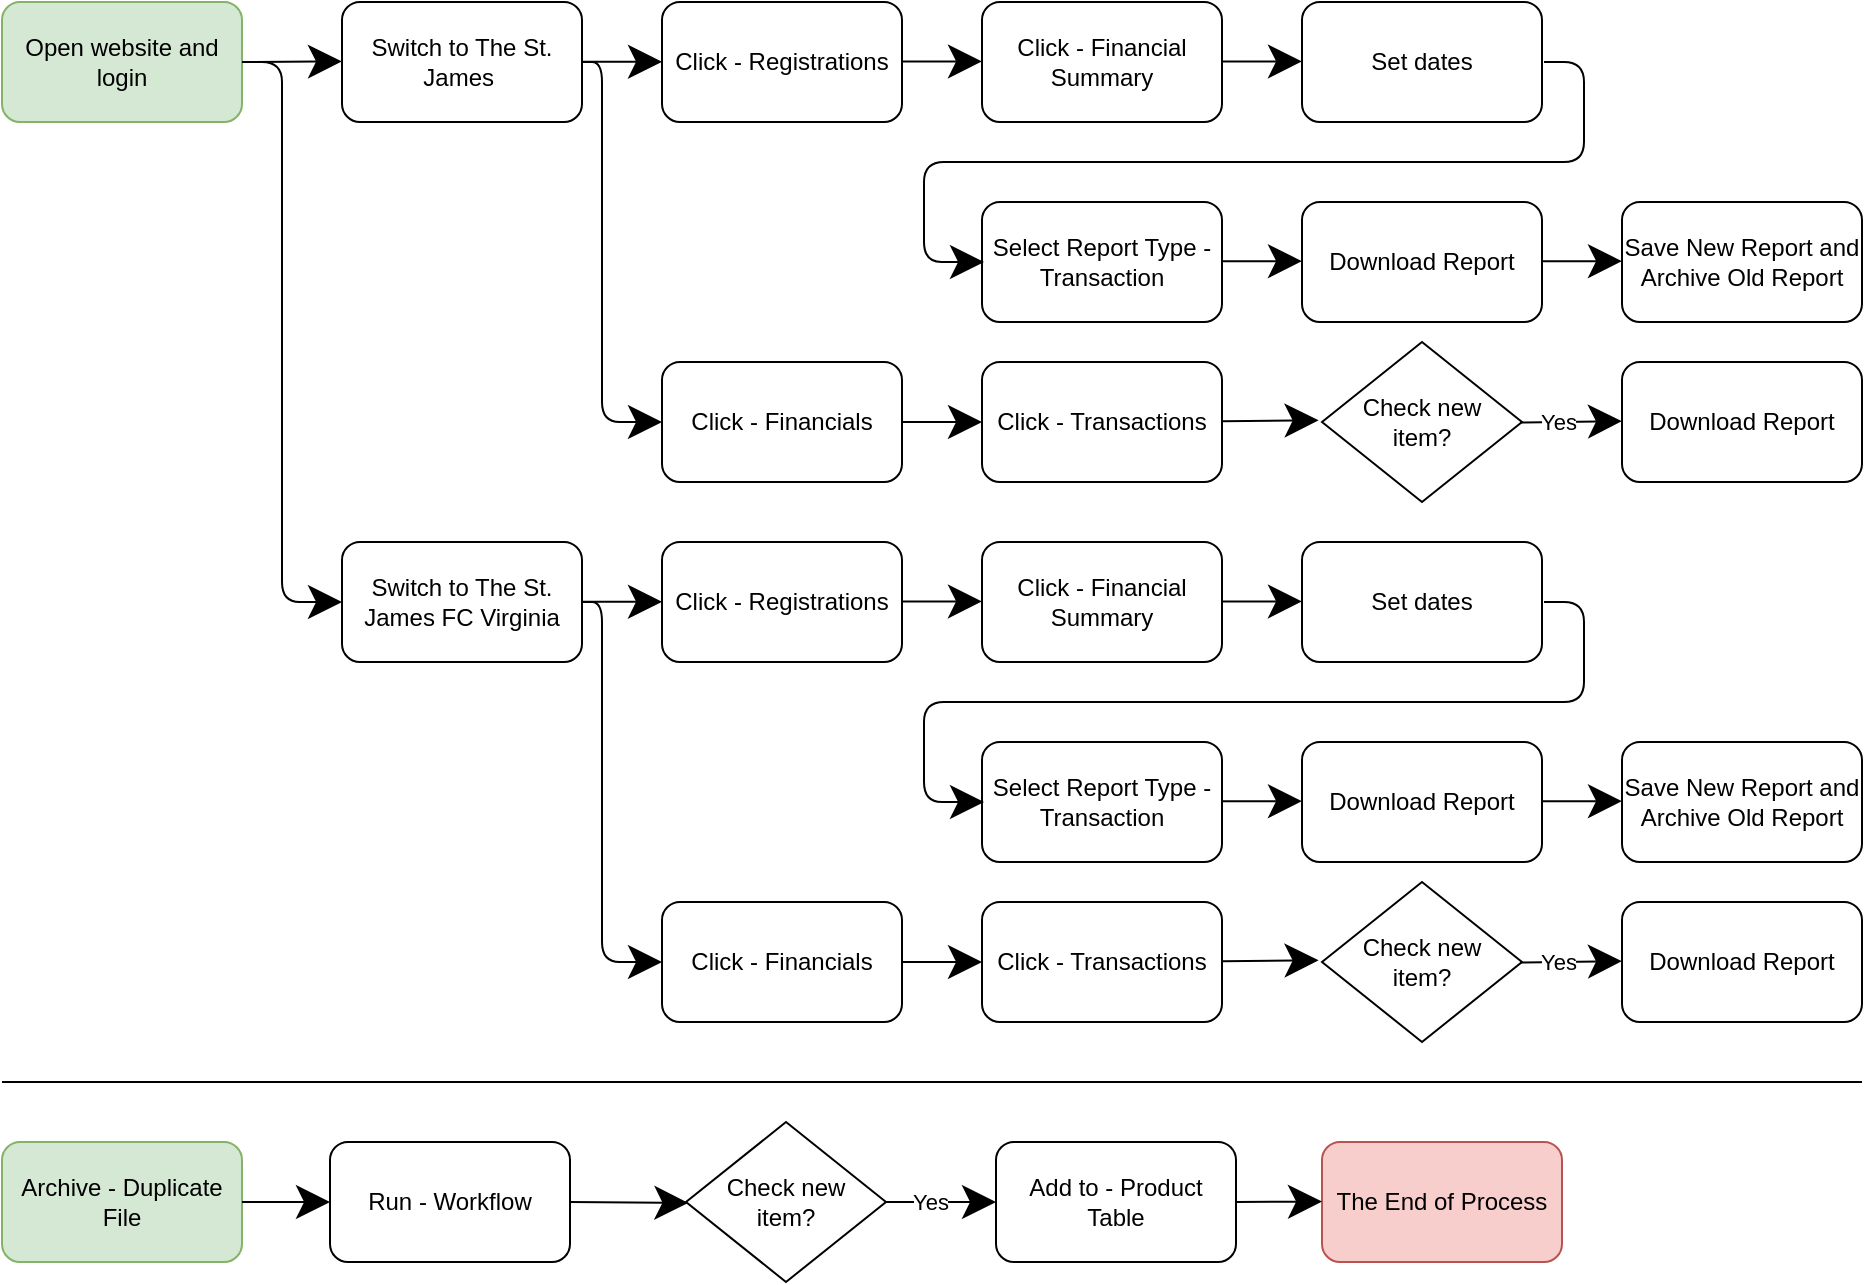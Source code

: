 <mxfile version="15.3.8" type="github">
  <diagram id="9GsOEOJcbLazoN9ySl07" name="Page-1">
    <mxGraphModel dx="4369" dy="1007" grid="1" gridSize="10" guides="1" tooltips="1" connect="1" arrows="1" fold="1" page="1" pageScale="1" pageWidth="1169" pageHeight="827" math="0" shadow="0">
      <root>
        <mxCell id="0" />
        <mxCell id="1" parent="0" />
        <mxCell id="w_SKbQwyrvD0fzMbNYvA-1" value="Click - Financial Summary" style="rounded=1;whiteSpace=wrap;html=1;hachureGap=4;pointerEvents=0;" vertex="1" parent="1">
          <mxGeometry x="-720" y="130" width="120" height="60" as="geometry" />
        </mxCell>
        <mxCell id="w_SKbQwyrvD0fzMbNYvA-2" value="Set dates" style="rounded=1;whiteSpace=wrap;html=1;hachureGap=4;pointerEvents=0;" vertex="1" parent="1">
          <mxGeometry x="-560" y="130" width="120" height="60" as="geometry" />
        </mxCell>
        <mxCell id="w_SKbQwyrvD0fzMbNYvA-3" value="Select Report Type - Transaction" style="rounded=1;whiteSpace=wrap;html=1;hachureGap=4;pointerEvents=0;" vertex="1" parent="1">
          <mxGeometry x="-720" y="230" width="120" height="60" as="geometry" />
        </mxCell>
        <mxCell id="w_SKbQwyrvD0fzMbNYvA-4" value="Download Report" style="rounded=1;whiteSpace=wrap;html=1;hachureGap=4;pointerEvents=0;" vertex="1" parent="1">
          <mxGeometry x="-560" y="230" width="120" height="60" as="geometry" />
        </mxCell>
        <mxCell id="w_SKbQwyrvD0fzMbNYvA-5" value="Save New Report and&lt;br&gt;Archive Old Report" style="rounded=1;whiteSpace=wrap;html=1;hachureGap=4;pointerEvents=0;" vertex="1" parent="1">
          <mxGeometry x="-400" y="230" width="120" height="60" as="geometry" />
        </mxCell>
        <mxCell id="w_SKbQwyrvD0fzMbNYvA-6" value="" style="endArrow=none;html=1;startSize=14;endSize=14;sourcePerimeterSpacing=8;targetPerimeterSpacing=8;" edge="1" parent="1">
          <mxGeometry width="50" height="50" relative="1" as="geometry">
            <mxPoint x="-1210" y="670" as="sourcePoint" />
            <mxPoint x="-280" y="670.0" as="targetPoint" />
          </mxGeometry>
        </mxCell>
        <mxCell id="w_SKbQwyrvD0fzMbNYvA-7" value="Archive - Duplicate File" style="rounded=1;whiteSpace=wrap;html=1;hachureGap=4;pointerEvents=0;fillColor=#d5e8d4;strokeColor=#82b366;" vertex="1" parent="1">
          <mxGeometry x="-1210" y="700" width="120" height="60" as="geometry" />
        </mxCell>
        <mxCell id="w_SKbQwyrvD0fzMbNYvA-8" value="Add to - Product Table" style="rounded=1;whiteSpace=wrap;html=1;hachureGap=4;pointerEvents=0;" vertex="1" parent="1">
          <mxGeometry x="-713" y="700" width="120" height="60" as="geometry" />
        </mxCell>
        <mxCell id="w_SKbQwyrvD0fzMbNYvA-9" value="" style="endArrow=classic;html=1;startSize=14;endSize=14;sourcePerimeterSpacing=8;targetPerimeterSpacing=8;exitX=1;exitY=0.5;exitDx=0;exitDy=0;entryX=0;entryY=0.5;entryDx=0;entryDy=0;" edge="1" parent="1">
          <mxGeometry width="50" height="50" relative="1" as="geometry">
            <mxPoint x="-760" y="159.71" as="sourcePoint" />
            <mxPoint x="-720" y="159.71" as="targetPoint" />
          </mxGeometry>
        </mxCell>
        <mxCell id="w_SKbQwyrvD0fzMbNYvA-10" value="" style="endArrow=classic;html=1;startSize=14;endSize=14;sourcePerimeterSpacing=8;targetPerimeterSpacing=8;exitX=1;exitY=0.5;exitDx=0;exitDy=0;entryX=0;entryY=0.5;entryDx=0;entryDy=0;" edge="1" parent="1">
          <mxGeometry width="50" height="50" relative="1" as="geometry">
            <mxPoint x="-600" y="159.71" as="sourcePoint" />
            <mxPoint x="-560" y="159.71" as="targetPoint" />
            <Array as="points" />
          </mxGeometry>
        </mxCell>
        <mxCell id="w_SKbQwyrvD0fzMbNYvA-11" value="" style="endArrow=classic;html=1;startSize=14;endSize=14;sourcePerimeterSpacing=8;targetPerimeterSpacing=8;exitX=1;exitY=0.5;exitDx=0;exitDy=0;entryX=0;entryY=0.5;entryDx=0;entryDy=0;" edge="1" parent="1">
          <mxGeometry width="50" height="50" relative="1" as="geometry">
            <mxPoint x="-439" y="160" as="sourcePoint" />
            <mxPoint x="-719" y="260.0" as="targetPoint" />
            <Array as="points">
              <mxPoint x="-419" y="160" />
              <mxPoint x="-419" y="210" />
              <mxPoint x="-749" y="210" />
              <mxPoint x="-749" y="260" />
            </Array>
          </mxGeometry>
        </mxCell>
        <mxCell id="w_SKbQwyrvD0fzMbNYvA-12" value="" style="endArrow=classic;html=1;startSize=14;endSize=14;sourcePerimeterSpacing=8;targetPerimeterSpacing=8;exitX=1;exitY=0.5;exitDx=0;exitDy=0;entryX=0;entryY=0.5;entryDx=0;entryDy=0;" edge="1" parent="1">
          <mxGeometry width="50" height="50" relative="1" as="geometry">
            <mxPoint x="-600" y="259.58" as="sourcePoint" />
            <mxPoint x="-560" y="259.58" as="targetPoint" />
          </mxGeometry>
        </mxCell>
        <mxCell id="w_SKbQwyrvD0fzMbNYvA-13" value="" style="endArrow=classic;html=1;startSize=14;endSize=14;sourcePerimeterSpacing=8;targetPerimeterSpacing=8;exitX=1;exitY=0.5;exitDx=0;exitDy=0;entryX=0;entryY=0.5;entryDx=0;entryDy=0;" edge="1" parent="1">
          <mxGeometry width="50" height="50" relative="1" as="geometry">
            <mxPoint x="-440" y="259.58" as="sourcePoint" />
            <mxPoint x="-400" y="259.58" as="targetPoint" />
          </mxGeometry>
        </mxCell>
        <mxCell id="w_SKbQwyrvD0fzMbNYvA-14" value="" style="endArrow=classic;html=1;startSize=14;endSize=14;sourcePerimeterSpacing=8;targetPerimeterSpacing=8;exitX=1;exitY=0.5;exitDx=0;exitDy=0;entryX=0.012;entryY=0.506;entryDx=0;entryDy=0;entryPerimeter=0;" edge="1" parent="1" source="w_SKbQwyrvD0fzMbNYvA-19">
          <mxGeometry width="50" height="50" relative="1" as="geometry">
            <mxPoint x="-918" y="739.58" as="sourcePoint" />
            <mxPoint x="-866.8" y="730.48" as="targetPoint" />
            <Array as="points" />
          </mxGeometry>
        </mxCell>
        <mxCell id="w_SKbQwyrvD0fzMbNYvA-15" value="" style="endArrow=classic;html=1;startSize=14;endSize=14;sourcePerimeterSpacing=8;targetPerimeterSpacing=8;exitX=1;exitY=0.5;exitDx=0;exitDy=0;entryX=0;entryY=0.5;entryDx=0;entryDy=0;" edge="1" parent="1" target="w_SKbQwyrvD0fzMbNYvA-8">
          <mxGeometry width="50" height="50" relative="1" as="geometry">
            <mxPoint x="-768" y="730.0" as="sourcePoint" />
            <mxPoint x="-718" y="739.71" as="targetPoint" />
          </mxGeometry>
        </mxCell>
        <mxCell id="w_SKbQwyrvD0fzMbNYvA-16" value="Yes" style="edgeLabel;align=center;verticalAlign=middle;resizable=0;points=[];labelBorderColor=none;html=1;" vertex="1" connectable="0" parent="w_SKbQwyrvD0fzMbNYvA-15">
          <mxGeometry x="-0.512" y="1" relative="1" as="geometry">
            <mxPoint x="8" y="1" as="offset" />
          </mxGeometry>
        </mxCell>
        <mxCell id="w_SKbQwyrvD0fzMbNYvA-17" value="" style="endArrow=classic;html=1;startSize=14;endSize=14;sourcePerimeterSpacing=8;targetPerimeterSpacing=8;entryX=0;entryY=0.5;entryDx=0;entryDy=0;exitX=1;exitY=0.5;exitDx=0;exitDy=0;" edge="1" parent="1" source="w_SKbQwyrvD0fzMbNYvA-7" target="w_SKbQwyrvD0fzMbNYvA-19">
          <mxGeometry width="50" height="50" relative="1" as="geometry">
            <mxPoint x="-1084" y="745" as="sourcePoint" />
            <mxPoint x="-1050" y="729.5" as="targetPoint" />
          </mxGeometry>
        </mxCell>
        <mxCell id="w_SKbQwyrvD0fzMbNYvA-18" value="The End of Process" style="rounded=1;whiteSpace=wrap;html=1;hachureGap=4;pointerEvents=0;fillColor=#f8cecc;strokeColor=#b85450;" vertex="1" parent="1">
          <mxGeometry x="-550" y="700" width="120" height="60" as="geometry" />
        </mxCell>
        <mxCell id="w_SKbQwyrvD0fzMbNYvA-19" value="Run - Workflow" style="rounded=1;whiteSpace=wrap;html=1;hachureGap=4;pointerEvents=0;" vertex="1" parent="1">
          <mxGeometry x="-1046" y="700" width="120" height="60" as="geometry" />
        </mxCell>
        <mxCell id="w_SKbQwyrvD0fzMbNYvA-20" value="" style="endArrow=classic;html=1;startSize=14;endSize=14;sourcePerimeterSpacing=8;targetPerimeterSpacing=8;entryX=-0.017;entryY=0.489;entryDx=0;entryDy=0;entryPerimeter=0;exitX=1;exitY=0.5;exitDx=0;exitDy=0;" edge="1" parent="1" source="w_SKbQwyrvD0fzMbNYvA-8">
          <mxGeometry width="50" height="50" relative="1" as="geometry">
            <mxPoint x="-582" y="730" as="sourcePoint" />
            <mxPoint x="-550.0" y="729.76" as="targetPoint" />
          </mxGeometry>
        </mxCell>
        <mxCell id="w_SKbQwyrvD0fzMbNYvA-21" value="Switch to The St. James&amp;nbsp;" style="rounded=1;whiteSpace=wrap;html=1;hachureGap=4;pointerEvents=0;" vertex="1" parent="1">
          <mxGeometry x="-1040" y="130" width="120" height="60" as="geometry" />
        </mxCell>
        <mxCell id="w_SKbQwyrvD0fzMbNYvA-22" value="Click - Financials" style="rounded=1;whiteSpace=wrap;html=1;hachureGap=4;pointerEvents=0;" vertex="1" parent="1">
          <mxGeometry x="-880" y="310" width="120" height="60" as="geometry" />
        </mxCell>
        <mxCell id="w_SKbQwyrvD0fzMbNYvA-23" value="Click - Transactions" style="rounded=1;whiteSpace=wrap;html=1;hachureGap=4;pointerEvents=0;" vertex="1" parent="1">
          <mxGeometry x="-720" y="310" width="120" height="60" as="geometry" />
        </mxCell>
        <mxCell id="w_SKbQwyrvD0fzMbNYvA-24" value="Check new &lt;br&gt;item?" style="rhombus;whiteSpace=wrap;html=1;hachureGap=4;pointerEvents=0;" vertex="1" parent="1">
          <mxGeometry x="-550" y="300" width="100" height="80" as="geometry" />
        </mxCell>
        <mxCell id="w_SKbQwyrvD0fzMbNYvA-25" value="Download Report" style="rounded=1;whiteSpace=wrap;html=1;hachureGap=4;pointerEvents=0;" vertex="1" parent="1">
          <mxGeometry x="-400" y="310" width="120" height="60" as="geometry" />
        </mxCell>
        <mxCell id="w_SKbQwyrvD0fzMbNYvA-26" value="" style="endArrow=classic;html=1;startSize=14;endSize=14;sourcePerimeterSpacing=8;targetPerimeterSpacing=8;entryX=0;entryY=0.5;entryDx=0;entryDy=0;exitX=1;exitY=0.5;exitDx=0;exitDy=0;" edge="1" parent="1" source="w_SKbQwyrvD0fzMbNYvA-22" target="w_SKbQwyrvD0fzMbNYvA-23">
          <mxGeometry width="50" height="50" relative="1" as="geometry">
            <mxPoint x="450" y="200" as="sourcePoint" />
            <mxPoint x="490" y="169.58" as="targetPoint" />
          </mxGeometry>
        </mxCell>
        <mxCell id="w_SKbQwyrvD0fzMbNYvA-27" value="" style="endArrow=classic;html=1;startSize=14;endSize=14;sourcePerimeterSpacing=8;targetPerimeterSpacing=8;exitX=1;exitY=0.5;exitDx=0;exitDy=0;entryX=-0.017;entryY=0.489;entryDx=0;entryDy=0;entryPerimeter=0;" edge="1" parent="1" target="w_SKbQwyrvD0fzMbNYvA-24">
          <mxGeometry width="50" height="50" relative="1" as="geometry">
            <mxPoint x="-600" y="339.58" as="sourcePoint" />
            <mxPoint x="480" y="239.58" as="targetPoint" />
          </mxGeometry>
        </mxCell>
        <mxCell id="w_SKbQwyrvD0fzMbNYvA-28" value="" style="endArrow=classic;html=1;startSize=14;endSize=14;sourcePerimeterSpacing=8;targetPerimeterSpacing=8;exitX=0.991;exitY=0.503;exitDx=0;exitDy=0;entryX=0;entryY=0.5;entryDx=0;entryDy=0;exitPerimeter=0;" edge="1" parent="1" source="w_SKbQwyrvD0fzMbNYvA-24">
          <mxGeometry width="50" height="50" relative="1" as="geometry">
            <mxPoint x="600" y="239.58" as="sourcePoint" />
            <mxPoint x="-400" y="339.58" as="targetPoint" />
          </mxGeometry>
        </mxCell>
        <mxCell id="w_SKbQwyrvD0fzMbNYvA-29" value="Yes" style="edgeLabel;html=1;align=center;verticalAlign=middle;resizable=0;points=[];labelBorderColor=none;" vertex="1" connectable="0" parent="w_SKbQwyrvD0fzMbNYvA-28">
          <mxGeometry x="-0.458" relative="1" as="geometry">
            <mxPoint x="5" as="offset" />
          </mxGeometry>
        </mxCell>
        <mxCell id="w_SKbQwyrvD0fzMbNYvA-30" value="Open website and login" style="rounded=1;whiteSpace=wrap;html=1;hachureGap=4;pointerEvents=0;fillColor=#d5e8d4;strokeColor=#82b366;" vertex="1" parent="1">
          <mxGeometry x="-1210" y="130" width="120" height="60" as="geometry" />
        </mxCell>
        <mxCell id="w_SKbQwyrvD0fzMbNYvA-31" value="Click - Registrations" style="rounded=1;whiteSpace=wrap;html=1;hachureGap=4;pointerEvents=0;" vertex="1" parent="1">
          <mxGeometry x="-880" y="130" width="120" height="60" as="geometry" />
        </mxCell>
        <mxCell id="w_SKbQwyrvD0fzMbNYvA-32" value="Check new &lt;br&gt;item?" style="rhombus;whiteSpace=wrap;html=1;hachureGap=4;pointerEvents=0;" vertex="1" parent="1">
          <mxGeometry x="-868" y="690" width="100" height="80" as="geometry" />
        </mxCell>
        <mxCell id="w_SKbQwyrvD0fzMbNYvA-36" value="Click - Financial Summary" style="rounded=1;whiteSpace=wrap;html=1;hachureGap=4;pointerEvents=0;" vertex="1" parent="1">
          <mxGeometry x="-720" y="400" width="120" height="60" as="geometry" />
        </mxCell>
        <mxCell id="w_SKbQwyrvD0fzMbNYvA-37" value="Set dates" style="rounded=1;whiteSpace=wrap;html=1;hachureGap=4;pointerEvents=0;" vertex="1" parent="1">
          <mxGeometry x="-560" y="400" width="120" height="60" as="geometry" />
        </mxCell>
        <mxCell id="w_SKbQwyrvD0fzMbNYvA-38" value="Select Report Type - Transaction" style="rounded=1;whiteSpace=wrap;html=1;hachureGap=4;pointerEvents=0;" vertex="1" parent="1">
          <mxGeometry x="-720" y="500" width="120" height="60" as="geometry" />
        </mxCell>
        <mxCell id="w_SKbQwyrvD0fzMbNYvA-39" value="Download Report" style="rounded=1;whiteSpace=wrap;html=1;hachureGap=4;pointerEvents=0;" vertex="1" parent="1">
          <mxGeometry x="-560" y="500" width="120" height="60" as="geometry" />
        </mxCell>
        <mxCell id="w_SKbQwyrvD0fzMbNYvA-40" value="Save New Report and&lt;br&gt;Archive Old Report" style="rounded=1;whiteSpace=wrap;html=1;hachureGap=4;pointerEvents=0;" vertex="1" parent="1">
          <mxGeometry x="-400" y="500" width="120" height="60" as="geometry" />
        </mxCell>
        <mxCell id="w_SKbQwyrvD0fzMbNYvA-41" value="" style="endArrow=classic;html=1;startSize=14;endSize=14;sourcePerimeterSpacing=8;targetPerimeterSpacing=8;exitX=1;exitY=0.5;exitDx=0;exitDy=0;entryX=0;entryY=0.5;entryDx=0;entryDy=0;" edge="1" parent="1">
          <mxGeometry width="50" height="50" relative="1" as="geometry">
            <mxPoint x="-760" y="429.71" as="sourcePoint" />
            <mxPoint x="-720" y="429.71" as="targetPoint" />
          </mxGeometry>
        </mxCell>
        <mxCell id="w_SKbQwyrvD0fzMbNYvA-42" value="" style="endArrow=classic;html=1;startSize=14;endSize=14;sourcePerimeterSpacing=8;targetPerimeterSpacing=8;exitX=1;exitY=0.5;exitDx=0;exitDy=0;entryX=0;entryY=0.5;entryDx=0;entryDy=0;" edge="1" parent="1">
          <mxGeometry width="50" height="50" relative="1" as="geometry">
            <mxPoint x="-600" y="429.71" as="sourcePoint" />
            <mxPoint x="-560" y="429.71" as="targetPoint" />
            <Array as="points" />
          </mxGeometry>
        </mxCell>
        <mxCell id="w_SKbQwyrvD0fzMbNYvA-43" value="" style="endArrow=classic;html=1;startSize=14;endSize=14;sourcePerimeterSpacing=8;targetPerimeterSpacing=8;exitX=1;exitY=0.5;exitDx=0;exitDy=0;entryX=0;entryY=0.5;entryDx=0;entryDy=0;" edge="1" parent="1">
          <mxGeometry width="50" height="50" relative="1" as="geometry">
            <mxPoint x="-439" y="430" as="sourcePoint" />
            <mxPoint x="-719" y="530.0" as="targetPoint" />
            <Array as="points">
              <mxPoint x="-419" y="430" />
              <mxPoint x="-419" y="480" />
              <mxPoint x="-749" y="480" />
              <mxPoint x="-749" y="530" />
            </Array>
          </mxGeometry>
        </mxCell>
        <mxCell id="w_SKbQwyrvD0fzMbNYvA-44" value="" style="endArrow=classic;html=1;startSize=14;endSize=14;sourcePerimeterSpacing=8;targetPerimeterSpacing=8;exitX=1;exitY=0.5;exitDx=0;exitDy=0;entryX=0;entryY=0.5;entryDx=0;entryDy=0;" edge="1" parent="1">
          <mxGeometry width="50" height="50" relative="1" as="geometry">
            <mxPoint x="-600" y="529.58" as="sourcePoint" />
            <mxPoint x="-560" y="529.58" as="targetPoint" />
          </mxGeometry>
        </mxCell>
        <mxCell id="w_SKbQwyrvD0fzMbNYvA-45" value="" style="endArrow=classic;html=1;startSize=14;endSize=14;sourcePerimeterSpacing=8;targetPerimeterSpacing=8;exitX=1;exitY=0.5;exitDx=0;exitDy=0;entryX=0;entryY=0.5;entryDx=0;entryDy=0;" edge="1" parent="1">
          <mxGeometry width="50" height="50" relative="1" as="geometry">
            <mxPoint x="-440" y="529.58" as="sourcePoint" />
            <mxPoint x="-400" y="529.58" as="targetPoint" />
          </mxGeometry>
        </mxCell>
        <mxCell id="w_SKbQwyrvD0fzMbNYvA-46" value="Click - Financials" style="rounded=1;whiteSpace=wrap;html=1;hachureGap=4;pointerEvents=0;" vertex="1" parent="1">
          <mxGeometry x="-880" y="580" width="120" height="60" as="geometry" />
        </mxCell>
        <mxCell id="w_SKbQwyrvD0fzMbNYvA-47" value="Click - Transactions" style="rounded=1;whiteSpace=wrap;html=1;hachureGap=4;pointerEvents=0;" vertex="1" parent="1">
          <mxGeometry x="-720" y="580" width="120" height="60" as="geometry" />
        </mxCell>
        <mxCell id="w_SKbQwyrvD0fzMbNYvA-48" value="Check new &lt;br&gt;item?" style="rhombus;whiteSpace=wrap;html=1;hachureGap=4;pointerEvents=0;" vertex="1" parent="1">
          <mxGeometry x="-550" y="570" width="100" height="80" as="geometry" />
        </mxCell>
        <mxCell id="w_SKbQwyrvD0fzMbNYvA-49" value="Download Report" style="rounded=1;whiteSpace=wrap;html=1;hachureGap=4;pointerEvents=0;" vertex="1" parent="1">
          <mxGeometry x="-400" y="580" width="120" height="60" as="geometry" />
        </mxCell>
        <mxCell id="w_SKbQwyrvD0fzMbNYvA-50" value="" style="endArrow=classic;html=1;startSize=14;endSize=14;sourcePerimeterSpacing=8;targetPerimeterSpacing=8;entryX=0;entryY=0.5;entryDx=0;entryDy=0;exitX=1;exitY=0.5;exitDx=0;exitDy=0;" edge="1" parent="1" source="w_SKbQwyrvD0fzMbNYvA-46" target="w_SKbQwyrvD0fzMbNYvA-47">
          <mxGeometry width="50" height="50" relative="1" as="geometry">
            <mxPoint x="450" y="470" as="sourcePoint" />
            <mxPoint x="490" y="439.58" as="targetPoint" />
          </mxGeometry>
        </mxCell>
        <mxCell id="w_SKbQwyrvD0fzMbNYvA-51" value="" style="endArrow=classic;html=1;startSize=14;endSize=14;sourcePerimeterSpacing=8;targetPerimeterSpacing=8;exitX=1;exitY=0.5;exitDx=0;exitDy=0;entryX=-0.017;entryY=0.489;entryDx=0;entryDy=0;entryPerimeter=0;" edge="1" parent="1">
          <mxGeometry width="50" height="50" relative="1" as="geometry">
            <mxPoint x="-600" y="609.58" as="sourcePoint" />
            <mxPoint x="-551.7" y="609.12" as="targetPoint" />
          </mxGeometry>
        </mxCell>
        <mxCell id="w_SKbQwyrvD0fzMbNYvA-52" value="" style="endArrow=classic;html=1;startSize=14;endSize=14;sourcePerimeterSpacing=8;targetPerimeterSpacing=8;exitX=0.991;exitY=0.503;exitDx=0;exitDy=0;entryX=0;entryY=0.5;entryDx=0;entryDy=0;exitPerimeter=0;" edge="1" parent="1">
          <mxGeometry width="50" height="50" relative="1" as="geometry">
            <mxPoint x="-450.9" y="610.24" as="sourcePoint" />
            <mxPoint x="-400" y="609.58" as="targetPoint" />
          </mxGeometry>
        </mxCell>
        <mxCell id="w_SKbQwyrvD0fzMbNYvA-53" value="Yes" style="edgeLabel;html=1;align=center;verticalAlign=middle;resizable=0;points=[];labelBorderColor=none;" vertex="1" connectable="0" parent="w_SKbQwyrvD0fzMbNYvA-52">
          <mxGeometry x="-0.458" relative="1" as="geometry">
            <mxPoint x="5" as="offset" />
          </mxGeometry>
        </mxCell>
        <mxCell id="w_SKbQwyrvD0fzMbNYvA-54" value="Click - Registrations" style="rounded=1;whiteSpace=wrap;html=1;hachureGap=4;pointerEvents=0;" vertex="1" parent="1">
          <mxGeometry x="-880" y="400" width="120" height="60" as="geometry" />
        </mxCell>
        <mxCell id="w_SKbQwyrvD0fzMbNYvA-57" value="" style="endArrow=classic;html=1;startSize=14;endSize=14;sourcePerimeterSpacing=8;targetPerimeterSpacing=8;exitX=1;exitY=0.5;exitDx=0;exitDy=0;entryX=0;entryY=0.5;entryDx=0;entryDy=0;" edge="1" parent="1">
          <mxGeometry width="50" height="50" relative="1" as="geometry">
            <mxPoint x="-920" y="159.9" as="sourcePoint" />
            <mxPoint x="-880" y="159.9" as="targetPoint" />
          </mxGeometry>
        </mxCell>
        <mxCell id="w_SKbQwyrvD0fzMbNYvA-58" value="" style="endArrow=classic;html=1;startSize=14;endSize=14;sourcePerimeterSpacing=8;targetPerimeterSpacing=8;exitX=1;exitY=0.5;exitDx=0;exitDy=0;entryX=0;entryY=0.5;entryDx=0;entryDy=0;" edge="1" parent="1" source="w_SKbQwyrvD0fzMbNYvA-30">
          <mxGeometry width="50" height="50" relative="1" as="geometry">
            <mxPoint x="-1080" y="159.71" as="sourcePoint" />
            <mxPoint x="-1040" y="159.71" as="targetPoint" />
          </mxGeometry>
        </mxCell>
        <mxCell id="w_SKbQwyrvD0fzMbNYvA-59" value="Switch to The St. James FC Virginia" style="rounded=1;whiteSpace=wrap;html=1;hachureGap=4;pointerEvents=0;" vertex="1" parent="1">
          <mxGeometry x="-1040" y="400" width="120" height="60" as="geometry" />
        </mxCell>
        <mxCell id="w_SKbQwyrvD0fzMbNYvA-60" value="" style="endArrow=classic;html=1;startSize=14;endSize=14;sourcePerimeterSpacing=8;targetPerimeterSpacing=8;exitX=1;exitY=0.5;exitDx=0;exitDy=0;entryX=0;entryY=0.5;entryDx=0;entryDy=0;" edge="1" parent="1">
          <mxGeometry width="50" height="50" relative="1" as="geometry">
            <mxPoint x="-920" y="429.9" as="sourcePoint" />
            <mxPoint x="-880" y="429.9" as="targetPoint" />
          </mxGeometry>
        </mxCell>
        <mxCell id="w_SKbQwyrvD0fzMbNYvA-61" value="" style="endArrow=classic;html=1;startSize=14;endSize=14;sourcePerimeterSpacing=8;targetPerimeterSpacing=8;entryX=0;entryY=0.5;entryDx=0;entryDy=0;" edge="1" parent="1" target="w_SKbQwyrvD0fzMbNYvA-59">
          <mxGeometry width="50" height="50" relative="1" as="geometry">
            <mxPoint x="-1090" y="160" as="sourcePoint" />
            <mxPoint x="-1050" y="429.71" as="targetPoint" />
            <Array as="points">
              <mxPoint x="-1070" y="160" />
              <mxPoint x="-1070" y="430" />
            </Array>
          </mxGeometry>
        </mxCell>
        <mxCell id="w_SKbQwyrvD0fzMbNYvA-62" value="" style="endArrow=classic;html=1;startSize=14;endSize=14;sourcePerimeterSpacing=8;targetPerimeterSpacing=8;entryX=0;entryY=0.5;entryDx=0;entryDy=0;" edge="1" parent="1" target="w_SKbQwyrvD0fzMbNYvA-22">
          <mxGeometry width="50" height="50" relative="1" as="geometry">
            <mxPoint x="-920" y="160" as="sourcePoint" />
            <mxPoint x="-870" y="430" as="targetPoint" />
            <Array as="points">
              <mxPoint x="-910" y="160" />
              <mxPoint x="-910" y="340" />
            </Array>
          </mxGeometry>
        </mxCell>
        <mxCell id="w_SKbQwyrvD0fzMbNYvA-63" value="" style="endArrow=classic;html=1;startSize=14;endSize=14;sourcePerimeterSpacing=8;targetPerimeterSpacing=8;entryX=0;entryY=0.5;entryDx=0;entryDy=0;" edge="1" parent="1">
          <mxGeometry width="50" height="50" relative="1" as="geometry">
            <mxPoint x="-920" y="430" as="sourcePoint" />
            <mxPoint x="-880" y="610" as="targetPoint" />
            <Array as="points">
              <mxPoint x="-910" y="430" />
              <mxPoint x="-910" y="610" />
            </Array>
          </mxGeometry>
        </mxCell>
      </root>
    </mxGraphModel>
  </diagram>
</mxfile>
